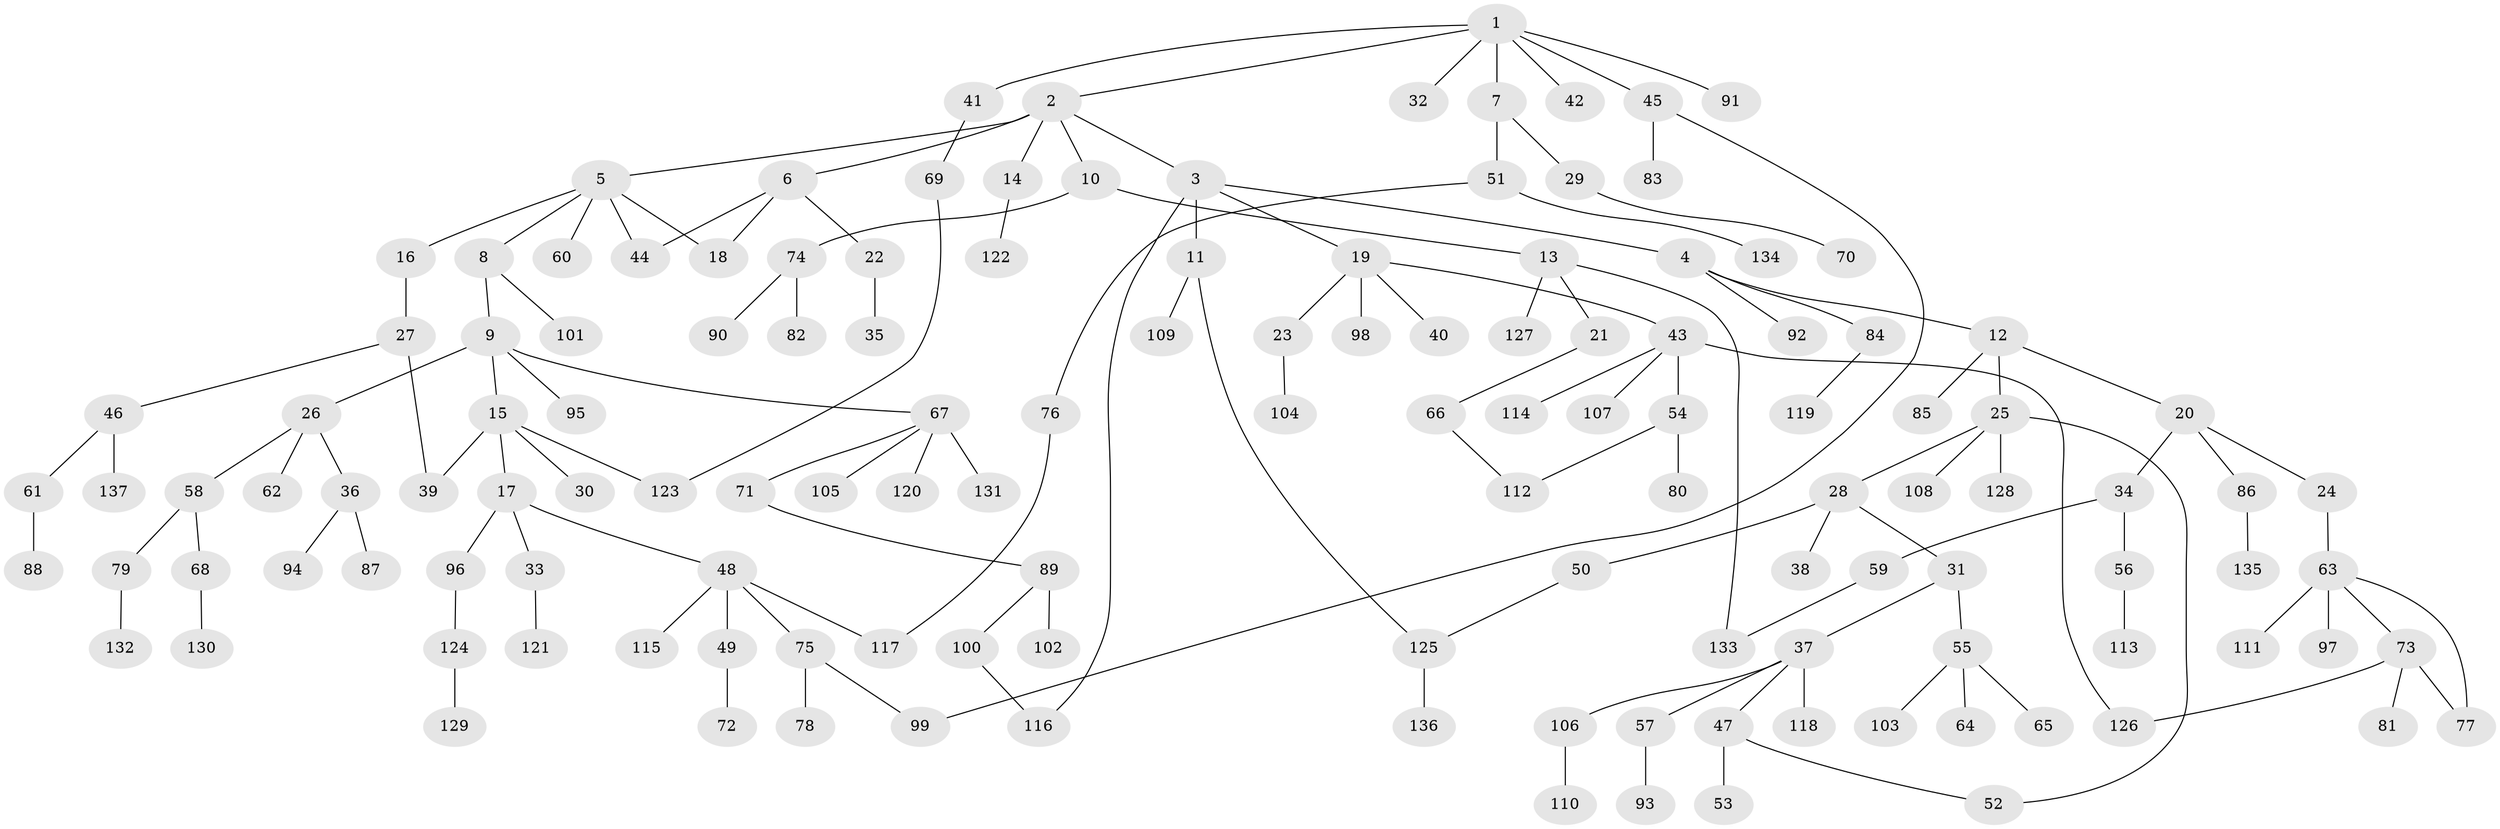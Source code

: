 // coarse degree distribution, {7: 0.010526315789473684, 6: 0.021052631578947368, 5: 0.05263157894736842, 4: 0.11578947368421053, 3: 0.12631578947368421, 2: 0.25263157894736843, 1: 0.42105263157894735}
// Generated by graph-tools (version 1.1) at 2025/16/03/04/25 18:16:56]
// undirected, 137 vertices, 149 edges
graph export_dot {
graph [start="1"]
  node [color=gray90,style=filled];
  1;
  2;
  3;
  4;
  5;
  6;
  7;
  8;
  9;
  10;
  11;
  12;
  13;
  14;
  15;
  16;
  17;
  18;
  19;
  20;
  21;
  22;
  23;
  24;
  25;
  26;
  27;
  28;
  29;
  30;
  31;
  32;
  33;
  34;
  35;
  36;
  37;
  38;
  39;
  40;
  41;
  42;
  43;
  44;
  45;
  46;
  47;
  48;
  49;
  50;
  51;
  52;
  53;
  54;
  55;
  56;
  57;
  58;
  59;
  60;
  61;
  62;
  63;
  64;
  65;
  66;
  67;
  68;
  69;
  70;
  71;
  72;
  73;
  74;
  75;
  76;
  77;
  78;
  79;
  80;
  81;
  82;
  83;
  84;
  85;
  86;
  87;
  88;
  89;
  90;
  91;
  92;
  93;
  94;
  95;
  96;
  97;
  98;
  99;
  100;
  101;
  102;
  103;
  104;
  105;
  106;
  107;
  108;
  109;
  110;
  111;
  112;
  113;
  114;
  115;
  116;
  117;
  118;
  119;
  120;
  121;
  122;
  123;
  124;
  125;
  126;
  127;
  128;
  129;
  130;
  131;
  132;
  133;
  134;
  135;
  136;
  137;
  1 -- 2;
  1 -- 7;
  1 -- 32;
  1 -- 41;
  1 -- 42;
  1 -- 45;
  1 -- 91;
  2 -- 3;
  2 -- 5;
  2 -- 6;
  2 -- 10;
  2 -- 14;
  3 -- 4;
  3 -- 11;
  3 -- 19;
  3 -- 116;
  4 -- 12;
  4 -- 84;
  4 -- 92;
  5 -- 8;
  5 -- 16;
  5 -- 44;
  5 -- 60;
  5 -- 18;
  6 -- 18;
  6 -- 22;
  6 -- 44;
  7 -- 29;
  7 -- 51;
  8 -- 9;
  8 -- 101;
  9 -- 15;
  9 -- 26;
  9 -- 67;
  9 -- 95;
  10 -- 13;
  10 -- 74;
  11 -- 109;
  11 -- 125;
  12 -- 20;
  12 -- 25;
  12 -- 85;
  13 -- 21;
  13 -- 127;
  13 -- 133;
  14 -- 122;
  15 -- 17;
  15 -- 30;
  15 -- 39;
  15 -- 123;
  16 -- 27;
  17 -- 33;
  17 -- 48;
  17 -- 96;
  19 -- 23;
  19 -- 40;
  19 -- 43;
  19 -- 98;
  20 -- 24;
  20 -- 34;
  20 -- 86;
  21 -- 66;
  22 -- 35;
  23 -- 104;
  24 -- 63;
  25 -- 28;
  25 -- 52;
  25 -- 108;
  25 -- 128;
  26 -- 36;
  26 -- 58;
  26 -- 62;
  27 -- 46;
  27 -- 39;
  28 -- 31;
  28 -- 38;
  28 -- 50;
  29 -- 70;
  31 -- 37;
  31 -- 55;
  33 -- 121;
  34 -- 56;
  34 -- 59;
  36 -- 87;
  36 -- 94;
  37 -- 47;
  37 -- 57;
  37 -- 106;
  37 -- 118;
  41 -- 69;
  43 -- 54;
  43 -- 107;
  43 -- 114;
  43 -- 126;
  45 -- 83;
  45 -- 99;
  46 -- 61;
  46 -- 137;
  47 -- 53;
  47 -- 52;
  48 -- 49;
  48 -- 75;
  48 -- 115;
  48 -- 117;
  49 -- 72;
  50 -- 125;
  51 -- 76;
  51 -- 134;
  54 -- 80;
  54 -- 112;
  55 -- 64;
  55 -- 65;
  55 -- 103;
  56 -- 113;
  57 -- 93;
  58 -- 68;
  58 -- 79;
  59 -- 133;
  61 -- 88;
  63 -- 73;
  63 -- 77;
  63 -- 97;
  63 -- 111;
  66 -- 112;
  67 -- 71;
  67 -- 105;
  67 -- 120;
  67 -- 131;
  68 -- 130;
  69 -- 123;
  71 -- 89;
  73 -- 81;
  73 -- 126;
  73 -- 77;
  74 -- 82;
  74 -- 90;
  75 -- 78;
  75 -- 99;
  76 -- 117;
  79 -- 132;
  84 -- 119;
  86 -- 135;
  89 -- 100;
  89 -- 102;
  96 -- 124;
  100 -- 116;
  106 -- 110;
  124 -- 129;
  125 -- 136;
}
